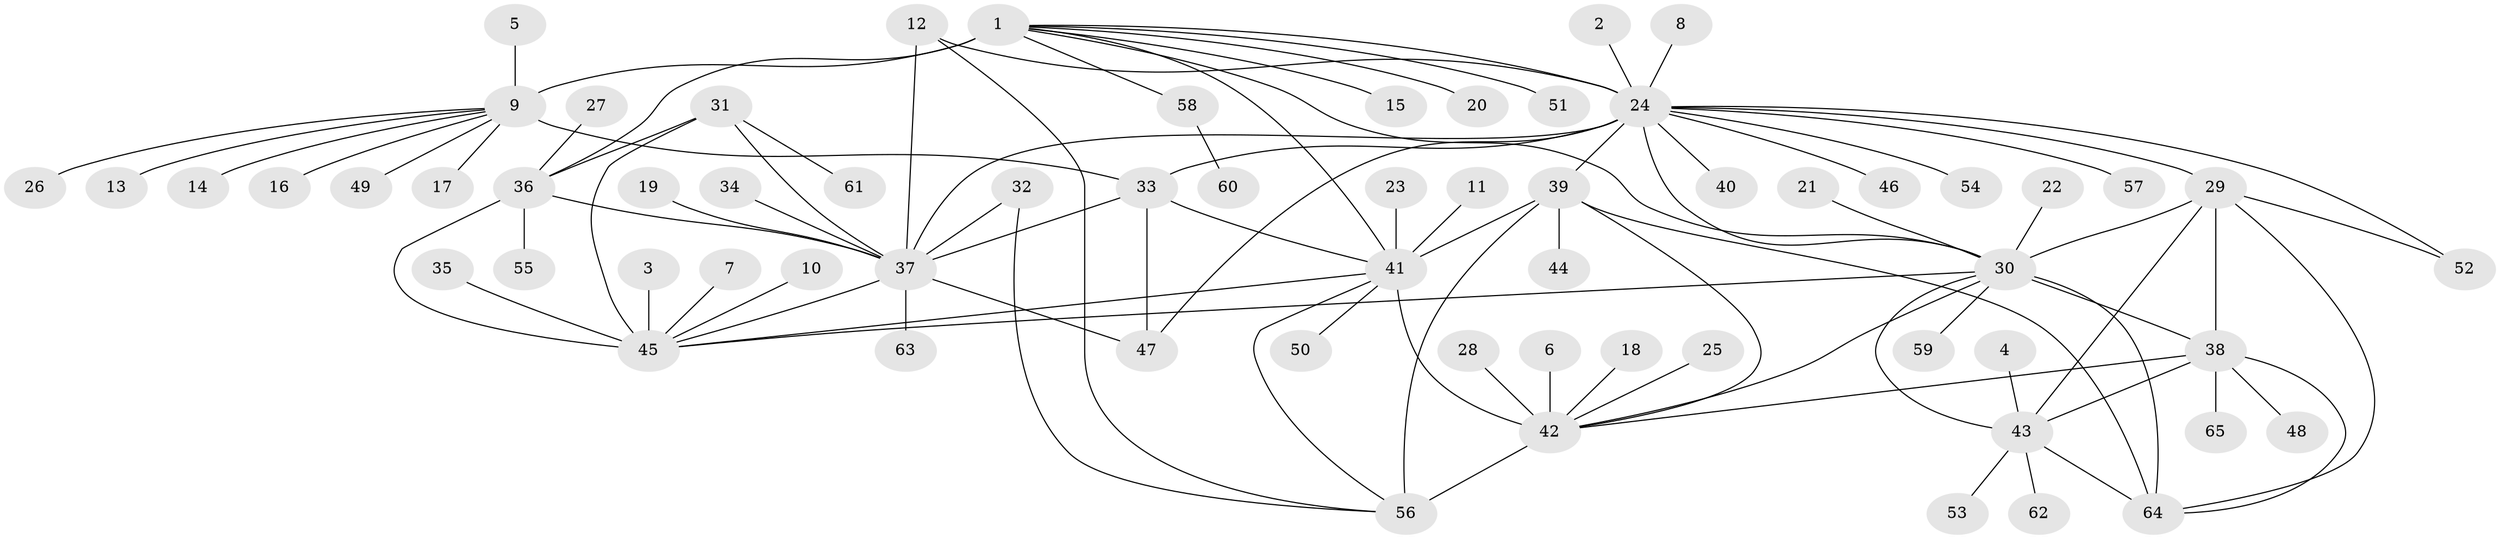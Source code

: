 // original degree distribution, {7: 0.03076923076923077, 9: 0.023076923076923078, 11: 0.023076923076923078, 6: 0.05384615384615385, 8: 0.046153846153846156, 13: 0.007692307692307693, 16: 0.007692307692307693, 10: 0.015384615384615385, 12: 0.015384615384615385, 5: 0.007692307692307693, 1: 0.5846153846153846, 2: 0.13846153846153847, 3: 0.03076923076923077, 4: 0.015384615384615385}
// Generated by graph-tools (version 1.1) at 2025/50/03/09/25 03:50:40]
// undirected, 65 vertices, 94 edges
graph export_dot {
graph [start="1"]
  node [color=gray90,style=filled];
  1;
  2;
  3;
  4;
  5;
  6;
  7;
  8;
  9;
  10;
  11;
  12;
  13;
  14;
  15;
  16;
  17;
  18;
  19;
  20;
  21;
  22;
  23;
  24;
  25;
  26;
  27;
  28;
  29;
  30;
  31;
  32;
  33;
  34;
  35;
  36;
  37;
  38;
  39;
  40;
  41;
  42;
  43;
  44;
  45;
  46;
  47;
  48;
  49;
  50;
  51;
  52;
  53;
  54;
  55;
  56;
  57;
  58;
  59;
  60;
  61;
  62;
  63;
  64;
  65;
  1 -- 9 [weight=8.0];
  1 -- 15 [weight=1.0];
  1 -- 20 [weight=1.0];
  1 -- 24 [weight=1.0];
  1 -- 30 [weight=1.0];
  1 -- 36 [weight=1.0];
  1 -- 41 [weight=1.0];
  1 -- 51 [weight=1.0];
  1 -- 58 [weight=1.0];
  2 -- 24 [weight=1.0];
  3 -- 45 [weight=1.0];
  4 -- 43 [weight=1.0];
  5 -- 9 [weight=1.0];
  6 -- 42 [weight=1.0];
  7 -- 45 [weight=1.0];
  8 -- 24 [weight=1.0];
  9 -- 13 [weight=1.0];
  9 -- 14 [weight=1.0];
  9 -- 16 [weight=1.0];
  9 -- 17 [weight=1.0];
  9 -- 26 [weight=1.0];
  9 -- 33 [weight=1.0];
  9 -- 49 [weight=1.0];
  10 -- 45 [weight=1.0];
  11 -- 41 [weight=1.0];
  12 -- 24 [weight=1.0];
  12 -- 37 [weight=1.0];
  12 -- 56 [weight=1.0];
  18 -- 42 [weight=1.0];
  19 -- 37 [weight=1.0];
  21 -- 30 [weight=1.0];
  22 -- 30 [weight=1.0];
  23 -- 41 [weight=1.0];
  24 -- 29 [weight=1.0];
  24 -- 30 [weight=1.0];
  24 -- 33 [weight=1.0];
  24 -- 37 [weight=1.0];
  24 -- 39 [weight=1.0];
  24 -- 40 [weight=1.0];
  24 -- 46 [weight=1.0];
  24 -- 47 [weight=3.0];
  24 -- 52 [weight=1.0];
  24 -- 54 [weight=1.0];
  24 -- 57 [weight=1.0];
  25 -- 42 [weight=1.0];
  27 -- 36 [weight=1.0];
  28 -- 42 [weight=1.0];
  29 -- 30 [weight=2.0];
  29 -- 38 [weight=1.0];
  29 -- 43 [weight=1.0];
  29 -- 52 [weight=1.0];
  29 -- 64 [weight=1.0];
  30 -- 38 [weight=2.0];
  30 -- 42 [weight=1.0];
  30 -- 43 [weight=2.0];
  30 -- 45 [weight=1.0];
  30 -- 59 [weight=1.0];
  30 -- 64 [weight=2.0];
  31 -- 36 [weight=1.0];
  31 -- 37 [weight=1.0];
  31 -- 45 [weight=3.0];
  31 -- 61 [weight=1.0];
  32 -- 37 [weight=1.0];
  32 -- 56 [weight=1.0];
  33 -- 37 [weight=1.0];
  33 -- 41 [weight=1.0];
  33 -- 47 [weight=3.0];
  34 -- 37 [weight=1.0];
  35 -- 45 [weight=1.0];
  36 -- 37 [weight=1.0];
  36 -- 45 [weight=3.0];
  36 -- 55 [weight=1.0];
  37 -- 45 [weight=3.0];
  37 -- 47 [weight=3.0];
  37 -- 63 [weight=1.0];
  38 -- 42 [weight=1.0];
  38 -- 43 [weight=1.0];
  38 -- 48 [weight=1.0];
  38 -- 64 [weight=1.0];
  38 -- 65 [weight=1.0];
  39 -- 41 [weight=1.0];
  39 -- 42 [weight=3.0];
  39 -- 44 [weight=1.0];
  39 -- 56 [weight=1.0];
  39 -- 64 [weight=1.0];
  41 -- 42 [weight=3.0];
  41 -- 45 [weight=1.0];
  41 -- 50 [weight=1.0];
  41 -- 56 [weight=1.0];
  42 -- 56 [weight=3.0];
  43 -- 53 [weight=1.0];
  43 -- 62 [weight=1.0];
  43 -- 64 [weight=1.0];
  58 -- 60 [weight=1.0];
}

